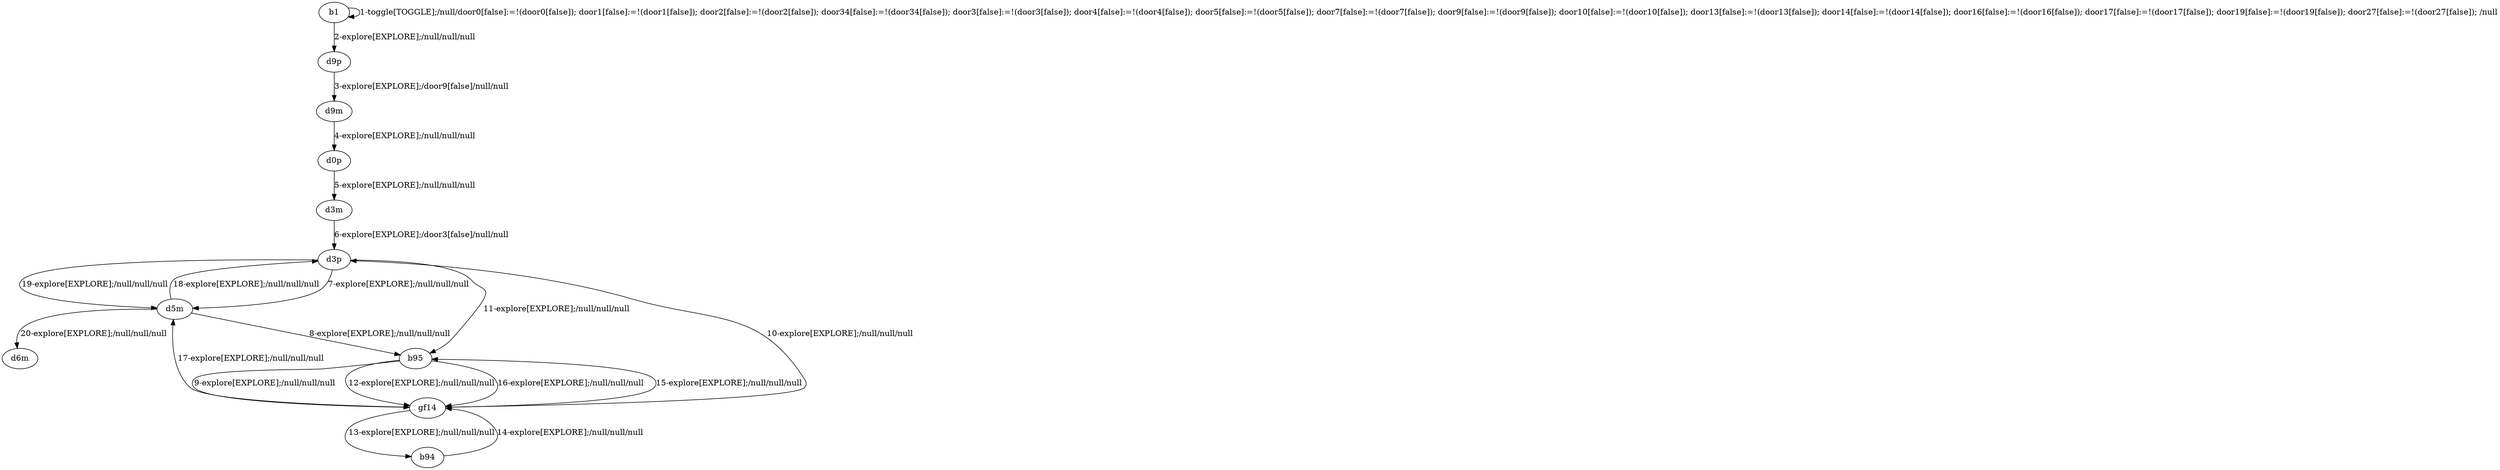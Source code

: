 # Total number of goals covered by this test: 1
# b95 --> gf14

digraph g {
"b1" -> "b1" [label = "1-toggle[TOGGLE];/null/door0[false]:=!(door0[false]); door1[false]:=!(door1[false]); door2[false]:=!(door2[false]); door34[false]:=!(door34[false]); door3[false]:=!(door3[false]); door4[false]:=!(door4[false]); door5[false]:=!(door5[false]); door7[false]:=!(door7[false]); door9[false]:=!(door9[false]); door10[false]:=!(door10[false]); door13[false]:=!(door13[false]); door14[false]:=!(door14[false]); door16[false]:=!(door16[false]); door17[false]:=!(door17[false]); door19[false]:=!(door19[false]); door27[false]:=!(door27[false]); /null"];
"b1" -> "d9p" [label = "2-explore[EXPLORE];/null/null/null"];
"d9p" -> "d9m" [label = "3-explore[EXPLORE];/door9[false]/null/null"];
"d9m" -> "d0p" [label = "4-explore[EXPLORE];/null/null/null"];
"d0p" -> "d3m" [label = "5-explore[EXPLORE];/null/null/null"];
"d3m" -> "d3p" [label = "6-explore[EXPLORE];/door3[false]/null/null"];
"d3p" -> "d5m" [label = "7-explore[EXPLORE];/null/null/null"];
"d5m" -> "b95" [label = "8-explore[EXPLORE];/null/null/null"];
"b95" -> "gf14" [label = "9-explore[EXPLORE];/null/null/null"];
"gf14" -> "d3p" [label = "10-explore[EXPLORE];/null/null/null"];
"d3p" -> "b95" [label = "11-explore[EXPLORE];/null/null/null"];
"b95" -> "gf14" [label = "12-explore[EXPLORE];/null/null/null"];
"gf14" -> "b94" [label = "13-explore[EXPLORE];/null/null/null"];
"b94" -> "gf14" [label = "14-explore[EXPLORE];/null/null/null"];
"gf14" -> "b95" [label = "15-explore[EXPLORE];/null/null/null"];
"b95" -> "gf14" [label = "16-explore[EXPLORE];/null/null/null"];
"gf14" -> "d5m" [label = "17-explore[EXPLORE];/null/null/null"];
"d5m" -> "d3p" [label = "18-explore[EXPLORE];/null/null/null"];
"d3p" -> "d5m" [label = "19-explore[EXPLORE];/null/null/null"];
"d5m" -> "d6m" [label = "20-explore[EXPLORE];/null/null/null"];
}